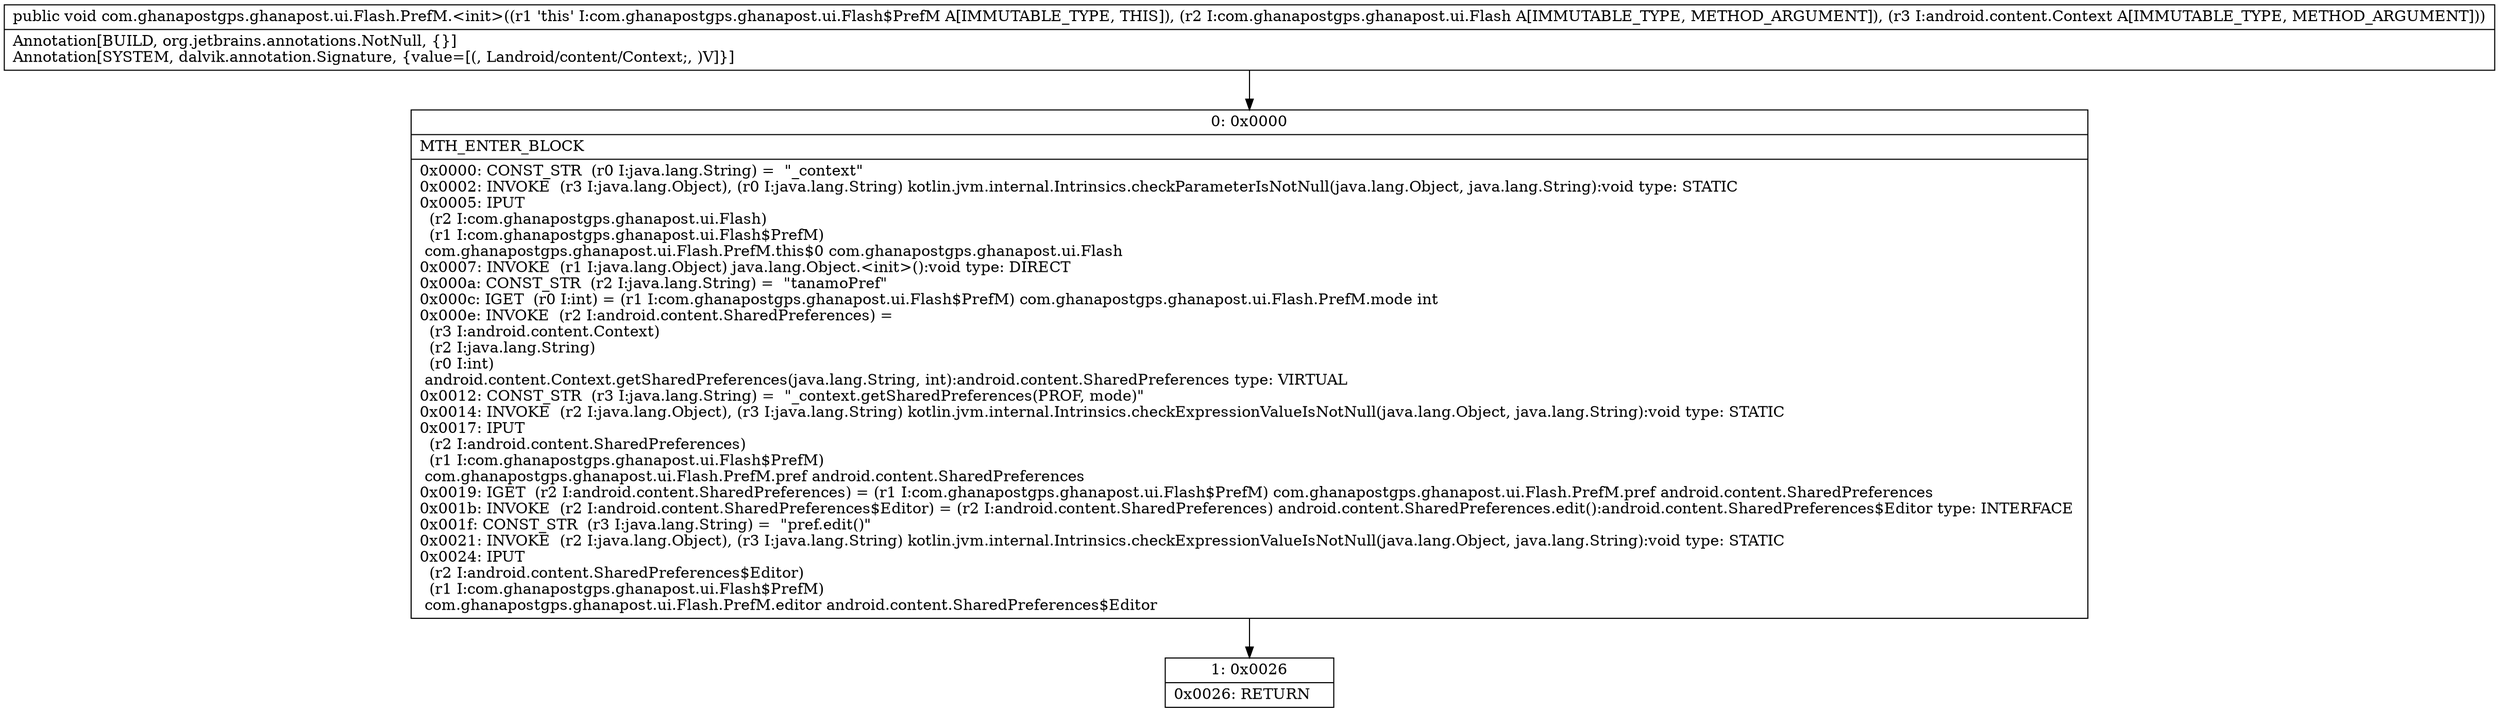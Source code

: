 digraph "CFG forcom.ghanapostgps.ghanapost.ui.Flash.PrefM.\<init\>(Lcom\/ghanapostgps\/ghanapost\/ui\/Flash;Landroid\/content\/Context;)V" {
Node_0 [shape=record,label="{0\:\ 0x0000|MTH_ENTER_BLOCK\l|0x0000: CONST_STR  (r0 I:java.lang.String) =  \"_context\" \l0x0002: INVOKE  (r3 I:java.lang.Object), (r0 I:java.lang.String) kotlin.jvm.internal.Intrinsics.checkParameterIsNotNull(java.lang.Object, java.lang.String):void type: STATIC \l0x0005: IPUT  \l  (r2 I:com.ghanapostgps.ghanapost.ui.Flash)\l  (r1 I:com.ghanapostgps.ghanapost.ui.Flash$PrefM)\l com.ghanapostgps.ghanapost.ui.Flash.PrefM.this$0 com.ghanapostgps.ghanapost.ui.Flash \l0x0007: INVOKE  (r1 I:java.lang.Object) java.lang.Object.\<init\>():void type: DIRECT \l0x000a: CONST_STR  (r2 I:java.lang.String) =  \"tanamoPref\" \l0x000c: IGET  (r0 I:int) = (r1 I:com.ghanapostgps.ghanapost.ui.Flash$PrefM) com.ghanapostgps.ghanapost.ui.Flash.PrefM.mode int \l0x000e: INVOKE  (r2 I:android.content.SharedPreferences) = \l  (r3 I:android.content.Context)\l  (r2 I:java.lang.String)\l  (r0 I:int)\l android.content.Context.getSharedPreferences(java.lang.String, int):android.content.SharedPreferences type: VIRTUAL \l0x0012: CONST_STR  (r3 I:java.lang.String) =  \"_context.getSharedPreferences(PROF, mode)\" \l0x0014: INVOKE  (r2 I:java.lang.Object), (r3 I:java.lang.String) kotlin.jvm.internal.Intrinsics.checkExpressionValueIsNotNull(java.lang.Object, java.lang.String):void type: STATIC \l0x0017: IPUT  \l  (r2 I:android.content.SharedPreferences)\l  (r1 I:com.ghanapostgps.ghanapost.ui.Flash$PrefM)\l com.ghanapostgps.ghanapost.ui.Flash.PrefM.pref android.content.SharedPreferences \l0x0019: IGET  (r2 I:android.content.SharedPreferences) = (r1 I:com.ghanapostgps.ghanapost.ui.Flash$PrefM) com.ghanapostgps.ghanapost.ui.Flash.PrefM.pref android.content.SharedPreferences \l0x001b: INVOKE  (r2 I:android.content.SharedPreferences$Editor) = (r2 I:android.content.SharedPreferences) android.content.SharedPreferences.edit():android.content.SharedPreferences$Editor type: INTERFACE \l0x001f: CONST_STR  (r3 I:java.lang.String) =  \"pref.edit()\" \l0x0021: INVOKE  (r2 I:java.lang.Object), (r3 I:java.lang.String) kotlin.jvm.internal.Intrinsics.checkExpressionValueIsNotNull(java.lang.Object, java.lang.String):void type: STATIC \l0x0024: IPUT  \l  (r2 I:android.content.SharedPreferences$Editor)\l  (r1 I:com.ghanapostgps.ghanapost.ui.Flash$PrefM)\l com.ghanapostgps.ghanapost.ui.Flash.PrefM.editor android.content.SharedPreferences$Editor \l}"];
Node_1 [shape=record,label="{1\:\ 0x0026|0x0026: RETURN   \l}"];
MethodNode[shape=record,label="{public void com.ghanapostgps.ghanapost.ui.Flash.PrefM.\<init\>((r1 'this' I:com.ghanapostgps.ghanapost.ui.Flash$PrefM A[IMMUTABLE_TYPE, THIS]), (r2 I:com.ghanapostgps.ghanapost.ui.Flash A[IMMUTABLE_TYPE, METHOD_ARGUMENT]), (r3 I:android.content.Context A[IMMUTABLE_TYPE, METHOD_ARGUMENT]))  | Annotation[BUILD, org.jetbrains.annotations.NotNull, \{\}]\lAnnotation[SYSTEM, dalvik.annotation.Signature, \{value=[(, Landroid\/content\/Context;, )V]\}]\l}"];
MethodNode -> Node_0;
Node_0 -> Node_1;
}

